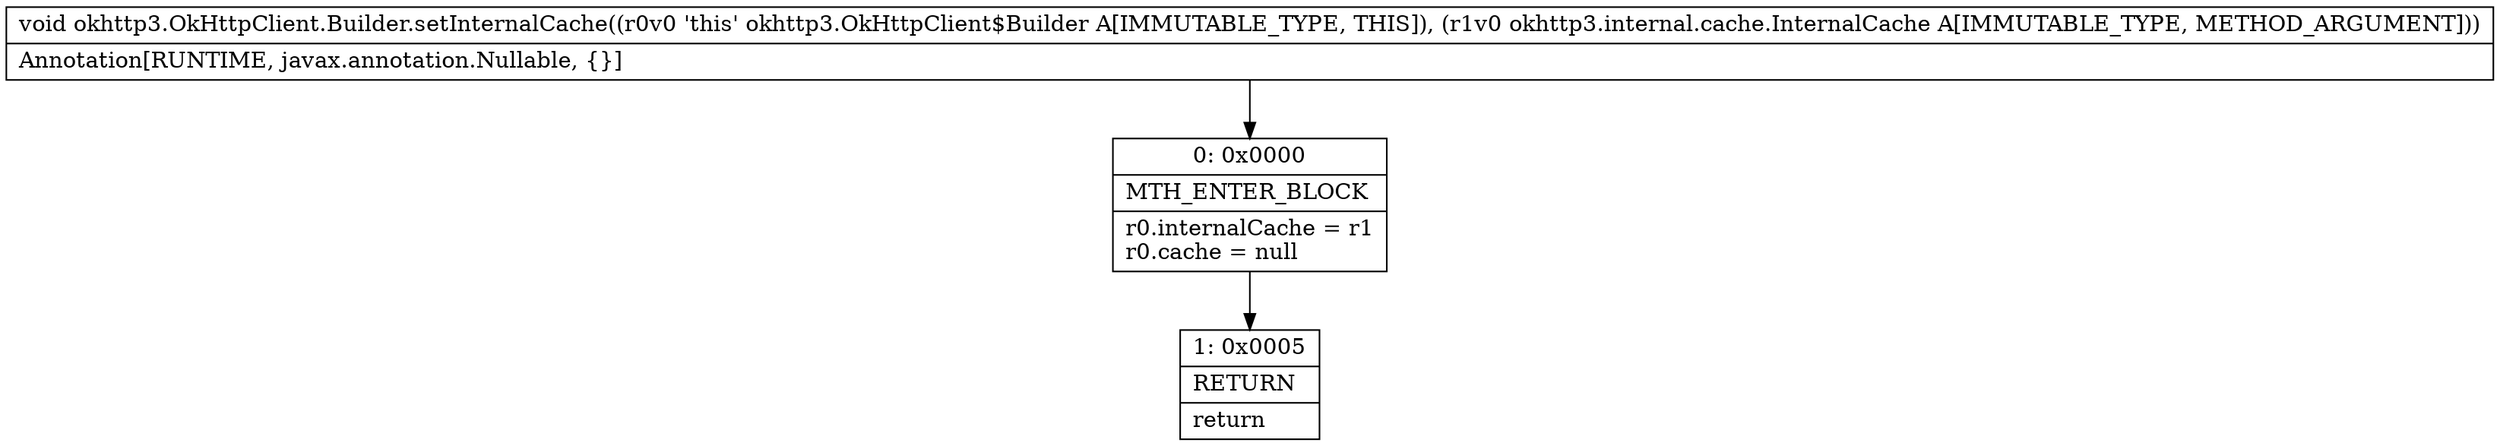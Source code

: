 digraph "CFG forokhttp3.OkHttpClient.Builder.setInternalCache(Lokhttp3\/internal\/cache\/InternalCache;)V" {
Node_0 [shape=record,label="{0\:\ 0x0000|MTH_ENTER_BLOCK\l|r0.internalCache = r1\lr0.cache = null\l}"];
Node_1 [shape=record,label="{1\:\ 0x0005|RETURN\l|return\l}"];
MethodNode[shape=record,label="{void okhttp3.OkHttpClient.Builder.setInternalCache((r0v0 'this' okhttp3.OkHttpClient$Builder A[IMMUTABLE_TYPE, THIS]), (r1v0 okhttp3.internal.cache.InternalCache A[IMMUTABLE_TYPE, METHOD_ARGUMENT]))  | Annotation[RUNTIME, javax.annotation.Nullable, \{\}]\l}"];
MethodNode -> Node_0;
Node_0 -> Node_1;
}


